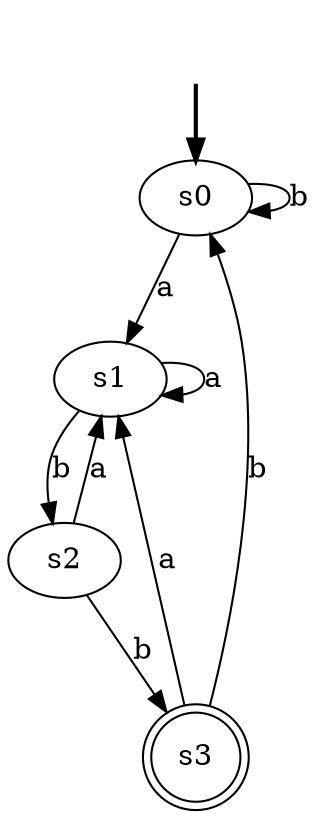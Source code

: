 digraph{
    fake [style=invisible]
    s0 [root=true]

    fake -> s0 [style=bold]

    s1
    s2
    s3 [shape=doublecircle]

    s0 -> s1 [label="a"]
    s0 -> s0 [label="b"]
    s1 -> s1 [label="a"]
    s1 -> s2 [label="b"]
    s2 -> s3 [label="b"]
    s2 -> s1 [label="a"]
    s3 -> s0 [label="b"]
    s3 -> s1 [label="a"]
}